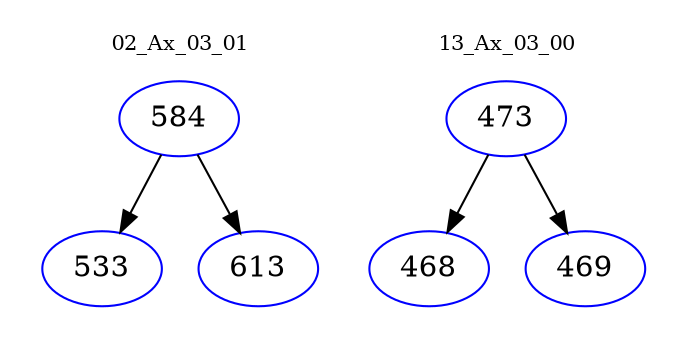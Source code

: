 digraph{
subgraph cluster_0 {
color = white
label = "02_Ax_03_01";
fontsize=10;
T0_584 [label="584", color="blue"]
T0_584 -> T0_533 [color="black"]
T0_533 [label="533", color="blue"]
T0_584 -> T0_613 [color="black"]
T0_613 [label="613", color="blue"]
}
subgraph cluster_1 {
color = white
label = "13_Ax_03_00";
fontsize=10;
T1_473 [label="473", color="blue"]
T1_473 -> T1_468 [color="black"]
T1_468 [label="468", color="blue"]
T1_473 -> T1_469 [color="black"]
T1_469 [label="469", color="blue"]
}
}
